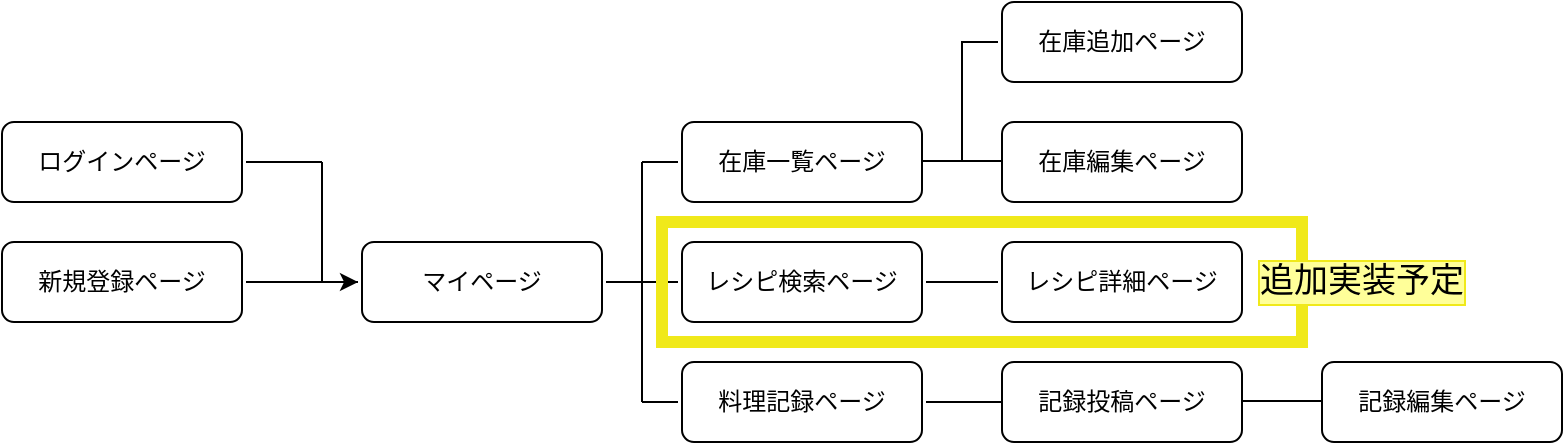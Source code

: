 <mxfile>
    <diagram id="ePQVBLWQ8LGnTlo-ev_k" name="ページ1">
        <mxGraphModel dx="640" dy="547" grid="1" gridSize="10" guides="1" tooltips="1" connect="1" arrows="1" fold="1" page="1" pageScale="1" pageWidth="827" pageHeight="1169" math="0" shadow="0">
            <root>
                <mxCell id="0"/>
                <mxCell id="1" parent="0"/>
                <mxCell id="3" value="ログインページ" style="whiteSpace=wrap;html=1;align=center;perimeterSpacing=2;rounded=1;" parent="1" vertex="1">
                    <mxGeometry x="20" y="100" width="120" height="40" as="geometry"/>
                </mxCell>
                <mxCell id="41" style="edgeStyle=none;html=1;entryX=0;entryY=0.5;entryDx=0;entryDy=0;" parent="1" source="4" target="5" edge="1">
                    <mxGeometry relative="1" as="geometry"/>
                </mxCell>
                <mxCell id="4" value="新規登録ページ" style="whiteSpace=wrap;html=1;align=center;perimeterSpacing=2;rounded=1;" parent="1" vertex="1">
                    <mxGeometry x="20" y="160" width="120" height="40" as="geometry"/>
                </mxCell>
                <mxCell id="5" value="マイページ" style="whiteSpace=wrap;html=1;align=center;perimeterSpacing=2;rounded=1;" parent="1" vertex="1">
                    <mxGeometry x="200" y="160" width="120" height="40" as="geometry"/>
                </mxCell>
                <mxCell id="6" value="在庫一覧ページ" style="whiteSpace=wrap;html=1;align=center;perimeterSpacing=2;rounded=1;" parent="1" vertex="1">
                    <mxGeometry x="360" y="100" width="120" height="40" as="geometry"/>
                </mxCell>
                <mxCell id="7" value="レシピ検索ページ" style="whiteSpace=wrap;html=1;align=center;perimeterSpacing=2;rounded=1;" parent="1" vertex="1">
                    <mxGeometry x="360" y="160" width="120" height="40" as="geometry"/>
                </mxCell>
                <mxCell id="8" value="料理記録ページ" style="whiteSpace=wrap;html=1;align=center;perimeterSpacing=2;rounded=1;" parent="1" vertex="1">
                    <mxGeometry x="360" y="220" width="120" height="40" as="geometry"/>
                </mxCell>
                <mxCell id="10" value="在庫編集ページ" style="whiteSpace=wrap;html=1;align=center;perimeterSpacing=2;rounded=1;" parent="1" vertex="1">
                    <mxGeometry x="520" y="100" width="120" height="40" as="geometry"/>
                </mxCell>
                <mxCell id="11" value="レシピ詳細ページ" style="whiteSpace=wrap;html=1;align=center;perimeterSpacing=2;rounded=1;" parent="1" vertex="1">
                    <mxGeometry x="520" y="160" width="120" height="40" as="geometry"/>
                </mxCell>
                <mxCell id="12" value="記録投稿ページ" style="whiteSpace=wrap;html=1;align=center;perimeterSpacing=2;rounded=1;" parent="1" vertex="1">
                    <mxGeometry x="520" y="220" width="120" height="40" as="geometry"/>
                </mxCell>
                <mxCell id="13" value="記録編集ページ" style="whiteSpace=wrap;html=1;align=center;perimeterSpacing=2;rounded=1;" parent="1" vertex="1">
                    <mxGeometry x="680" y="220" width="120" height="40" as="geometry"/>
                </mxCell>
                <mxCell id="18" value="" style="endArrow=none;html=1;rounded=0;" parent="1" edge="1">
                    <mxGeometry relative="1" as="geometry">
                        <mxPoint x="480" y="119.5" as="sourcePoint"/>
                        <mxPoint x="520" y="119.5" as="targetPoint"/>
                    </mxGeometry>
                </mxCell>
                <mxCell id="21" value="" style="endArrow=none;html=1;rounded=0;" parent="1" edge="1">
                    <mxGeometry relative="1" as="geometry">
                        <mxPoint x="640" y="239.5" as="sourcePoint"/>
                        <mxPoint x="680" y="239.5" as="targetPoint"/>
                    </mxGeometry>
                </mxCell>
                <mxCell id="25" value="" style="endArrow=none;html=1;rounded=0;entryX=1;entryY=0.5;entryDx=0;entryDy=0;" parent="1" target="8" edge="1">
                    <mxGeometry relative="1" as="geometry">
                        <mxPoint x="520" y="240" as="sourcePoint"/>
                        <mxPoint x="690" y="249.5" as="targetPoint"/>
                    </mxGeometry>
                </mxCell>
                <mxCell id="28" value="" style="endArrow=none;html=1;rounded=0;exitX=1;exitY=0.5;exitDx=0;exitDy=0;entryX=0;entryY=0.5;entryDx=0;entryDy=0;" parent="1" source="7" target="11" edge="1">
                    <mxGeometry relative="1" as="geometry">
                        <mxPoint x="490" y="129.5" as="sourcePoint"/>
                        <mxPoint x="530" y="129.5" as="targetPoint"/>
                        <Array as="points">
                            <mxPoint x="500" y="180"/>
                        </Array>
                    </mxGeometry>
                </mxCell>
                <mxCell id="29" value="" style="endArrow=none;html=1;rounded=0;entryX=1;entryY=0.5;entryDx=0;entryDy=0;" parent="1" target="3" edge="1">
                    <mxGeometry relative="1" as="geometry">
                        <mxPoint x="180" y="120" as="sourcePoint"/>
                        <mxPoint x="530" y="369.5" as="targetPoint"/>
                        <Array as="points"/>
                    </mxGeometry>
                </mxCell>
                <mxCell id="33" value="" style="endArrow=none;html=1;rounded=0;entryX=0;entryY=0.5;entryDx=0;entryDy=0;" parent="1" target="5" edge="1">
                    <mxGeometry relative="1" as="geometry">
                        <mxPoint x="180" y="180" as="sourcePoint"/>
                        <mxPoint x="210" y="129.5" as="targetPoint"/>
                    </mxGeometry>
                </mxCell>
                <mxCell id="34" value="" style="endArrow=none;html=1;rounded=0;entryX=0;entryY=0.5;entryDx=0;entryDy=0;" parent="1" target="6" edge="1">
                    <mxGeometry relative="1" as="geometry">
                        <mxPoint x="340" y="120" as="sourcePoint"/>
                        <mxPoint x="210" y="129.5" as="targetPoint"/>
                    </mxGeometry>
                </mxCell>
                <mxCell id="35" value="" style="endArrow=none;html=1;rounded=0;entryX=0;entryY=0.5;entryDx=0;entryDy=0;exitX=1;exitY=0.5;exitDx=0;exitDy=0;" parent="1" source="5" target="7" edge="1">
                    <mxGeometry relative="1" as="geometry">
                        <mxPoint x="180" y="300" as="sourcePoint"/>
                        <mxPoint x="210" y="129.5" as="targetPoint"/>
                    </mxGeometry>
                </mxCell>
                <mxCell id="36" value="" style="endArrow=none;html=1;rounded=0;exitX=0;exitY=0.5;exitDx=0;exitDy=0;" parent="1" source="8" edge="1">
                    <mxGeometry relative="1" as="geometry">
                        <mxPoint x="530" y="250" as="sourcePoint"/>
                        <mxPoint x="340" y="240" as="targetPoint"/>
                        <Array as="points"/>
                    </mxGeometry>
                </mxCell>
                <mxCell id="37" value="" style="endArrow=none;html=1;rounded=0;" parent="1" edge="1">
                    <mxGeometry relative="1" as="geometry">
                        <mxPoint x="180" y="120" as="sourcePoint"/>
                        <mxPoint x="180" y="180" as="targetPoint"/>
                    </mxGeometry>
                </mxCell>
                <mxCell id="39" value="" style="endArrow=none;html=1;rounded=0;" parent="1" edge="1">
                    <mxGeometry relative="1" as="geometry">
                        <mxPoint x="340" y="120" as="sourcePoint"/>
                        <mxPoint x="340" y="240" as="targetPoint"/>
                    </mxGeometry>
                </mxCell>
                <mxCell id="42" value="在庫追加ページ" style="whiteSpace=wrap;html=1;align=center;perimeterSpacing=2;rounded=1;" parent="1" vertex="1">
                    <mxGeometry x="520" y="40" width="120" height="40" as="geometry"/>
                </mxCell>
                <mxCell id="44" value="" style="endArrow=none;html=1;rounded=0;exitX=0;exitY=0.5;exitDx=0;exitDy=0;" parent="1" source="42" edge="1">
                    <mxGeometry relative="1" as="geometry">
                        <mxPoint x="500" as="sourcePoint"/>
                        <mxPoint x="500" y="120" as="targetPoint"/>
                        <Array as="points">
                            <mxPoint x="500" y="60"/>
                        </Array>
                    </mxGeometry>
                </mxCell>
                <mxCell id="46" value="" style="rounded=0;whiteSpace=wrap;html=1;fillColor=none;strokeWidth=6;strokeColor=#F0E91A;" vertex="1" parent="1">
                    <mxGeometry x="350" y="150" width="320" height="60" as="geometry"/>
                </mxCell>
                <mxCell id="47" value="&lt;font style=&quot;font-size: 17px;&quot;&gt;追加実装予定&lt;/font&gt;" style="text;html=1;align=center;verticalAlign=middle;whiteSpace=wrap;rounded=0;strokeWidth=9;opacity=0;fillColor=#ffcd28;strokeColor=#d79b00;gradientColor=none;labelBorderColor=#F0E91A;labelBackgroundColor=#FFFF99;fontColor=#000000;" vertex="1" parent="1">
                    <mxGeometry x="640" y="150" width="120" height="60" as="geometry"/>
                </mxCell>
            </root>
        </mxGraphModel>
    </diagram>
</mxfile>